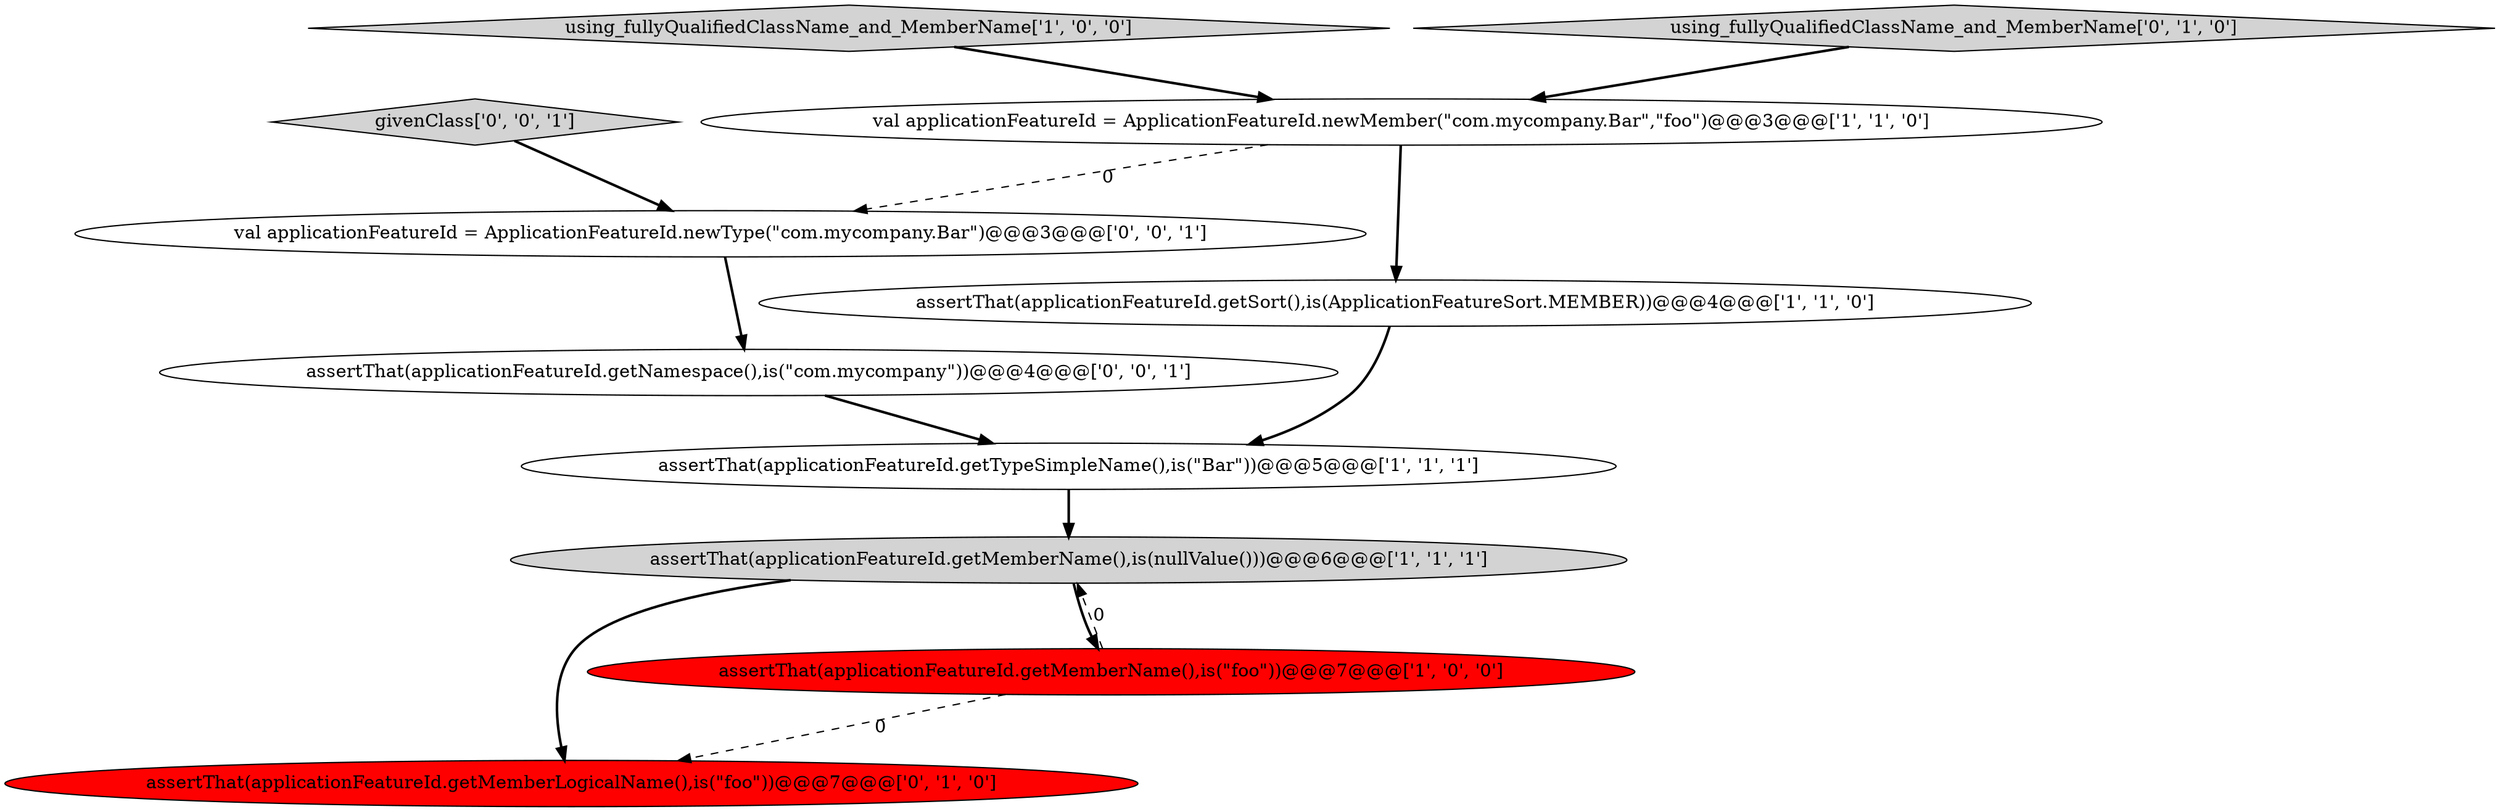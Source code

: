 digraph {
3 [style = filled, label = "assertThat(applicationFeatureId.getTypeSimpleName(),is(\"Bar\"))@@@5@@@['1', '1', '1']", fillcolor = white, shape = ellipse image = "AAA0AAABBB1BBB"];
6 [style = filled, label = "assertThat(applicationFeatureId.getMemberLogicalName(),is(\"foo\"))@@@7@@@['0', '1', '0']", fillcolor = red, shape = ellipse image = "AAA1AAABBB2BBB"];
2 [style = filled, label = "assertThat(applicationFeatureId.getMemberName(),is(nullValue()))@@@6@@@['1', '1', '1']", fillcolor = lightgray, shape = ellipse image = "AAA0AAABBB1BBB"];
8 [style = filled, label = "givenClass['0', '0', '1']", fillcolor = lightgray, shape = diamond image = "AAA0AAABBB3BBB"];
5 [style = filled, label = "val applicationFeatureId = ApplicationFeatureId.newMember(\"com.mycompany.Bar\",\"foo\")@@@3@@@['1', '1', '0']", fillcolor = white, shape = ellipse image = "AAA0AAABBB1BBB"];
4 [style = filled, label = "using_fullyQualifiedClassName_and_MemberName['1', '0', '0']", fillcolor = lightgray, shape = diamond image = "AAA0AAABBB1BBB"];
7 [style = filled, label = "using_fullyQualifiedClassName_and_MemberName['0', '1', '0']", fillcolor = lightgray, shape = diamond image = "AAA0AAABBB2BBB"];
9 [style = filled, label = "val applicationFeatureId = ApplicationFeatureId.newType(\"com.mycompany.Bar\")@@@3@@@['0', '0', '1']", fillcolor = white, shape = ellipse image = "AAA0AAABBB3BBB"];
1 [style = filled, label = "assertThat(applicationFeatureId.getMemberName(),is(\"foo\"))@@@7@@@['1', '0', '0']", fillcolor = red, shape = ellipse image = "AAA1AAABBB1BBB"];
0 [style = filled, label = "assertThat(applicationFeatureId.getSort(),is(ApplicationFeatureSort.MEMBER))@@@4@@@['1', '1', '0']", fillcolor = white, shape = ellipse image = "AAA0AAABBB1BBB"];
10 [style = filled, label = "assertThat(applicationFeatureId.getNamespace(),is(\"com.mycompany\"))@@@4@@@['0', '0', '1']", fillcolor = white, shape = ellipse image = "AAA0AAABBB3BBB"];
0->3 [style = bold, label=""];
10->3 [style = bold, label=""];
5->9 [style = dashed, label="0"];
7->5 [style = bold, label=""];
1->2 [style = dashed, label="0"];
9->10 [style = bold, label=""];
3->2 [style = bold, label=""];
5->0 [style = bold, label=""];
4->5 [style = bold, label=""];
2->6 [style = bold, label=""];
2->1 [style = bold, label=""];
1->6 [style = dashed, label="0"];
8->9 [style = bold, label=""];
}
